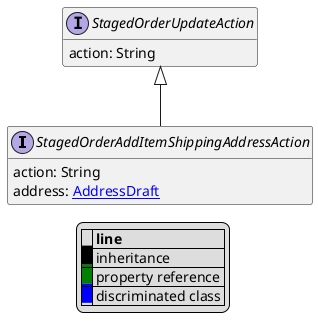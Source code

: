 @startuml

hide empty fields
hide empty methods
legend
|= |= line |
|<back:black>   </back>| inheritance |
|<back:green>   </back>| property reference |
|<back:blue>   </back>| discriminated class |
endlegend
interface StagedOrderAddItemShippingAddressAction [[StagedOrderAddItemShippingAddressAction.svg]] extends StagedOrderUpdateAction {
    action: String
    address: [[AddressDraft.svg AddressDraft]]
}
interface StagedOrderUpdateAction [[StagedOrderUpdateAction.svg]]  {
    action: String
}





@enduml
